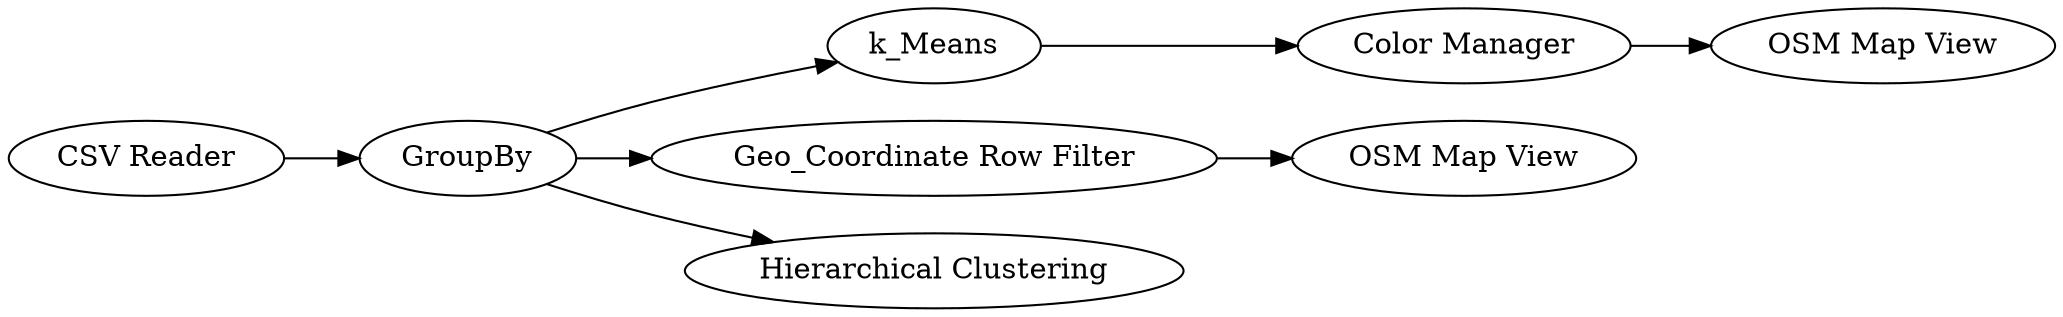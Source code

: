 digraph {
	"-1287965078910023800_9" [label="CSV Reader"]
	"-1287965078910023800_6" [label=k_Means]
	"-1287965078910023800_2" [label=GroupBy]
	"-1287965078910023800_3" [label="Geo_Coordinate Row Filter"]
	"-1287965078910023800_8" [label="OSM Map View"]
	"-1287965078910023800_5" [label="OSM Map View"]
	"-1287965078910023800_11" [label="Hierarchical Clustering"]
	"-1287965078910023800_7" [label="Color Manager"]
	"-1287965078910023800_2" -> "-1287965078910023800_3"
	"-1287965078910023800_3" -> "-1287965078910023800_5"
	"-1287965078910023800_2" -> "-1287965078910023800_11"
	"-1287965078910023800_7" -> "-1287965078910023800_8"
	"-1287965078910023800_2" -> "-1287965078910023800_6"
	"-1287965078910023800_6" -> "-1287965078910023800_7"
	"-1287965078910023800_9" -> "-1287965078910023800_2"
	rankdir=LR
}
